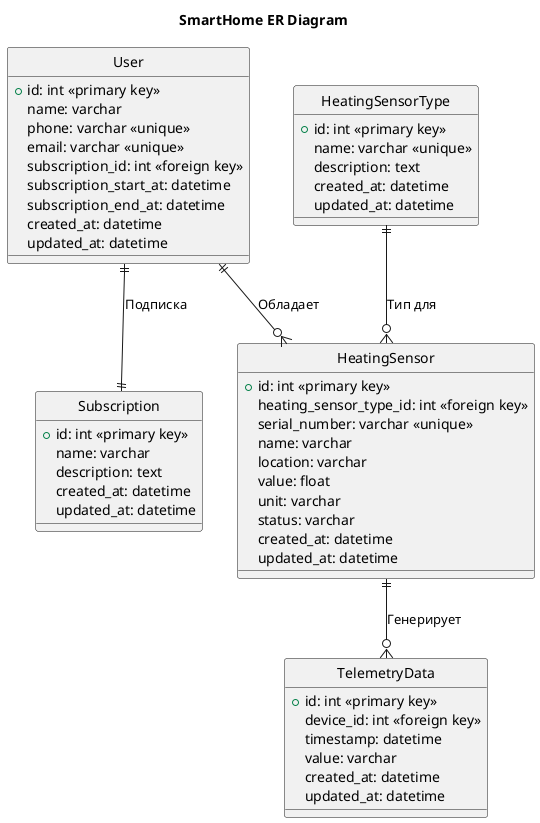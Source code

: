 @startuml

title SmartHome ER Diagram
top to bottom direction
hide circle

entity Subscription {
  +id: int <<primary key>>
  name: varchar
  description: text
  created_at: datetime
  updated_at: datetime
}

entity User {
  +id: int <<primary key>>
  name: varchar
  phone: varchar <<unique>>
  email: varchar <<unique>>
  subscription_id: int <<foreign key>>
  subscription_start_at: datetime
  subscription_end_at: datetime
  created_at: datetime
  updated_at: datetime
}

entity HeatingSensor {
  +id: int <<primary key>>
  heating_sensor_type_id: int <<foreign key>>
  serial_number: varchar <<unique>>
  name: varchar
  location: varchar
  value: float
  unit: varchar
  status: varchar
  created_at: datetime
  updated_at: datetime
}

entity HeatingSensorType {
  +id: int <<primary key>>
  name: varchar <<unique>>
  description: text
  created_at: datetime
  updated_at: datetime
}

entity TelemetryData {
  +id: int <<primary key>>
  device_id: int <<foreign key>>
  timestamp: datetime
  value: varchar
  created_at: datetime
  updated_at: datetime
}

User ||--|| Subscription : "Подписка"
User ||--o{ HeatingSensor : "Обладает"
HeatingSensorType ||--o{ HeatingSensor : "Тип для"
HeatingSensor ||--o{ TelemetryData : "Генерирует"

@enduml